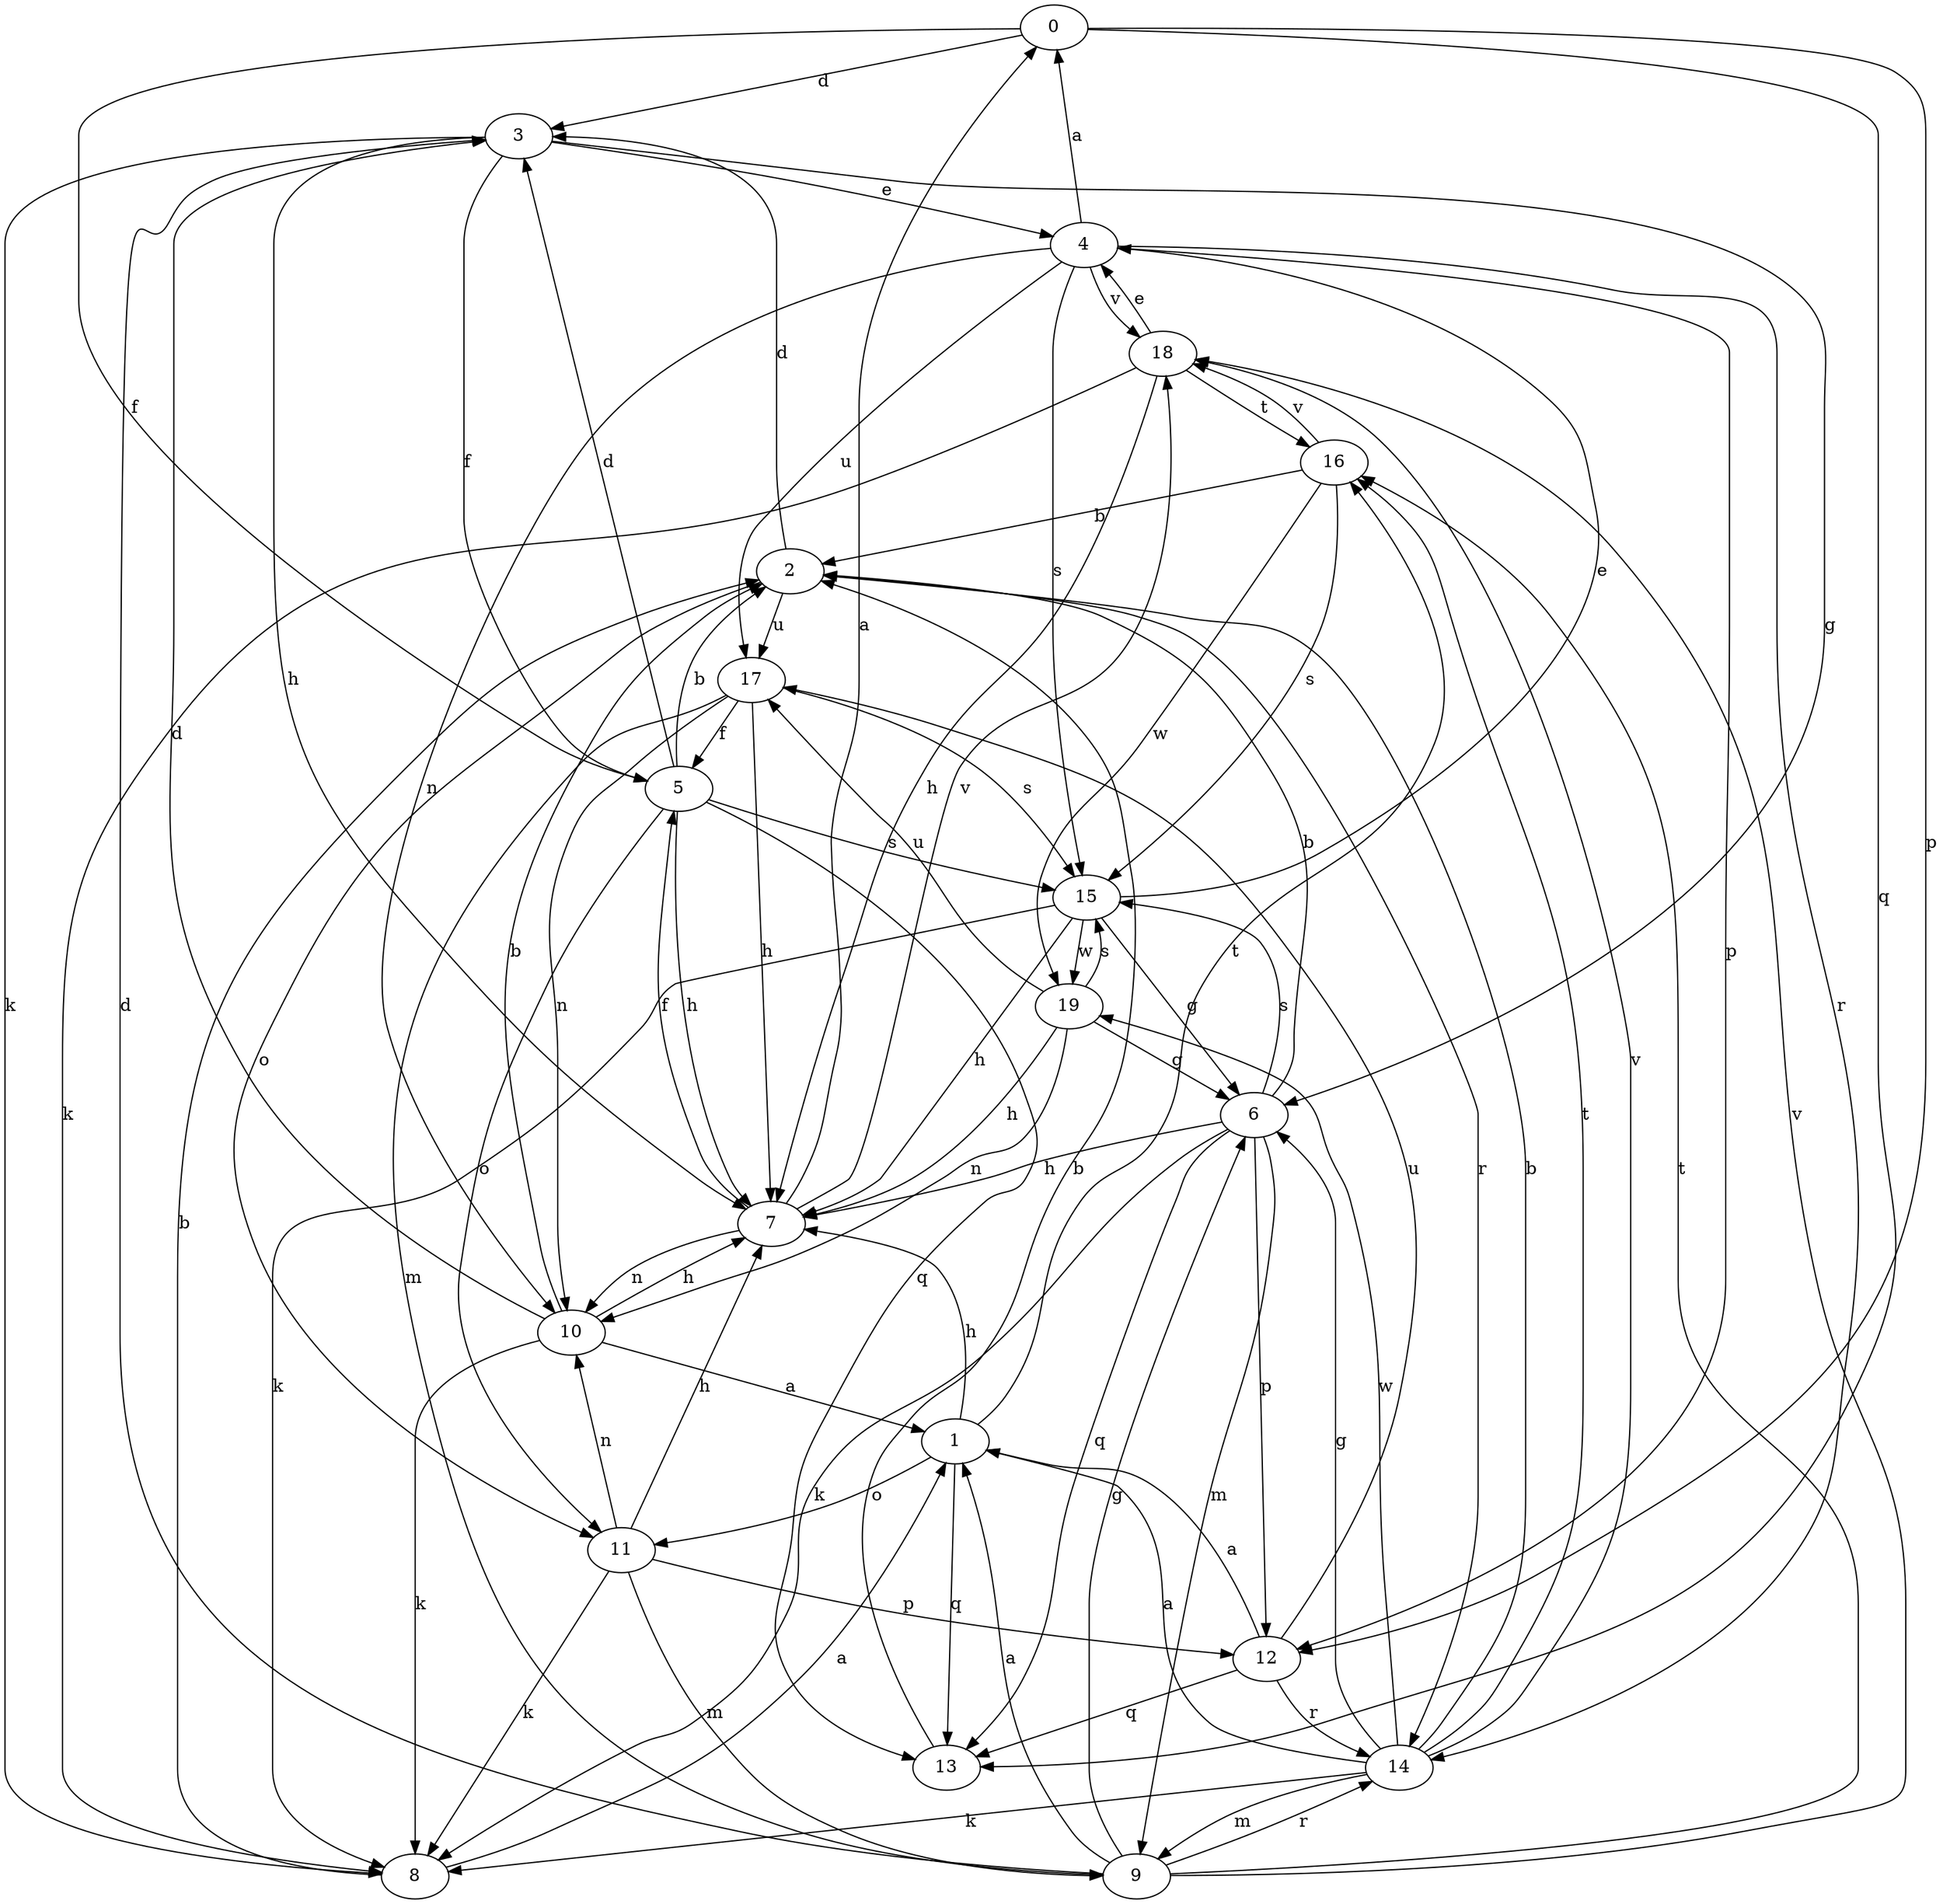 strict digraph  {
0;
1;
2;
3;
4;
5;
6;
7;
8;
9;
10;
11;
12;
13;
14;
15;
16;
17;
18;
19;
0 -> 3  [label=d];
0 -> 5  [label=f];
0 -> 12  [label=p];
0 -> 13  [label=q];
1 -> 7  [label=h];
1 -> 11  [label=o];
1 -> 13  [label=q];
1 -> 16  [label=t];
2 -> 3  [label=d];
2 -> 11  [label=o];
2 -> 14  [label=r];
2 -> 17  [label=u];
3 -> 4  [label=e];
3 -> 5  [label=f];
3 -> 6  [label=g];
3 -> 7  [label=h];
3 -> 8  [label=k];
4 -> 0  [label=a];
4 -> 10  [label=n];
4 -> 12  [label=p];
4 -> 14  [label=r];
4 -> 15  [label=s];
4 -> 17  [label=u];
4 -> 18  [label=v];
5 -> 2  [label=b];
5 -> 3  [label=d];
5 -> 7  [label=h];
5 -> 11  [label=o];
5 -> 13  [label=q];
5 -> 15  [label=s];
6 -> 2  [label=b];
6 -> 7  [label=h];
6 -> 8  [label=k];
6 -> 9  [label=m];
6 -> 12  [label=p];
6 -> 13  [label=q];
6 -> 15  [label=s];
7 -> 0  [label=a];
7 -> 5  [label=f];
7 -> 10  [label=n];
7 -> 18  [label=v];
8 -> 1  [label=a];
8 -> 2  [label=b];
9 -> 1  [label=a];
9 -> 3  [label=d];
9 -> 6  [label=g];
9 -> 14  [label=r];
9 -> 16  [label=t];
9 -> 18  [label=v];
10 -> 1  [label=a];
10 -> 2  [label=b];
10 -> 3  [label=d];
10 -> 7  [label=h];
10 -> 8  [label=k];
11 -> 7  [label=h];
11 -> 8  [label=k];
11 -> 9  [label=m];
11 -> 10  [label=n];
11 -> 12  [label=p];
12 -> 1  [label=a];
12 -> 13  [label=q];
12 -> 14  [label=r];
12 -> 17  [label=u];
13 -> 2  [label=b];
14 -> 1  [label=a];
14 -> 2  [label=b];
14 -> 6  [label=g];
14 -> 8  [label=k];
14 -> 9  [label=m];
14 -> 16  [label=t];
14 -> 18  [label=v];
14 -> 19  [label=w];
15 -> 4  [label=e];
15 -> 6  [label=g];
15 -> 7  [label=h];
15 -> 8  [label=k];
15 -> 19  [label=w];
16 -> 2  [label=b];
16 -> 15  [label=s];
16 -> 18  [label=v];
16 -> 19  [label=w];
17 -> 5  [label=f];
17 -> 7  [label=h];
17 -> 9  [label=m];
17 -> 10  [label=n];
17 -> 15  [label=s];
18 -> 4  [label=e];
18 -> 7  [label=h];
18 -> 8  [label=k];
18 -> 16  [label=t];
19 -> 6  [label=g];
19 -> 7  [label=h];
19 -> 10  [label=n];
19 -> 15  [label=s];
19 -> 17  [label=u];
}

